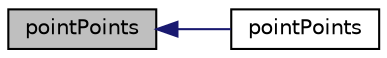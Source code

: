 digraph "pointPoints"
{
  bgcolor="transparent";
  edge [fontname="Helvetica",fontsize="10",labelfontname="Helvetica",labelfontsize="10"];
  node [fontname="Helvetica",fontsize="10",shape=record];
  rankdir="LR";
  Node30676 [label="pointPoints",height=0.2,width=0.4,color="black", fillcolor="grey75", style="filled", fontcolor="black"];
  Node30676 -> Node30677 [dir="back",color="midnightblue",fontsize="10",style="solid",fontname="Helvetica"];
  Node30677 [label="pointPoints",height=0.2,width=0.4,color="black",URL="$a28685.html#ab62011ac5aa431981fdb0960460225c1",tooltip="pointPoints using edges, pointEdges "];
}
